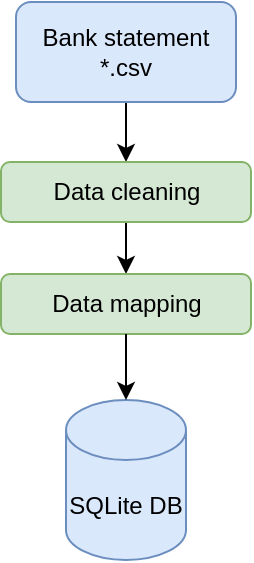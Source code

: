 <mxfile version="28.0.4">
  <diagram name="Page-1" id="BSw50wFvXUqgc6WfD_xZ">
    <mxGraphModel dx="1426" dy="969" grid="1" gridSize="10" guides="1" tooltips="1" connect="1" arrows="1" fold="1" page="1" pageScale="1" pageWidth="1169" pageHeight="827" math="0" shadow="0">
      <root>
        <mxCell id="0" />
        <mxCell id="1" parent="0" />
        <mxCell id="p-e7b0RVEyORJ4DRRR-j-5" style="edgeStyle=orthogonalEdgeStyle;rounded=0;orthogonalLoop=1;jettySize=auto;html=1;exitX=0.5;exitY=1;exitDx=0;exitDy=0;entryX=0.5;entryY=0;entryDx=0;entryDy=0;" edge="1" parent="1" source="p-e7b0RVEyORJ4DRRR-j-1" target="p-e7b0RVEyORJ4DRRR-j-3">
          <mxGeometry relative="1" as="geometry" />
        </mxCell>
        <mxCell id="p-e7b0RVEyORJ4DRRR-j-1" value="Bank statement&lt;div&gt;*.csv&lt;/div&gt;" style="rounded=1;whiteSpace=wrap;html=1;fillColor=#dae8fc;strokeColor=#6c8ebf;" vertex="1" parent="1">
          <mxGeometry x="490" y="90" width="110" height="50" as="geometry" />
        </mxCell>
        <mxCell id="p-e7b0RVEyORJ4DRRR-j-2" value="SQLite DB" style="shape=cylinder3;whiteSpace=wrap;html=1;boundedLbl=1;backgroundOutline=1;size=15;fillColor=#dae8fc;strokeColor=#6c8ebf;" vertex="1" parent="1">
          <mxGeometry x="515" y="289" width="60" height="80" as="geometry" />
        </mxCell>
        <mxCell id="p-e7b0RVEyORJ4DRRR-j-6" style="edgeStyle=orthogonalEdgeStyle;rounded=0;orthogonalLoop=1;jettySize=auto;html=1;exitX=0.5;exitY=1;exitDx=0;exitDy=0;entryX=0.5;entryY=0;entryDx=0;entryDy=0;" edge="1" parent="1" source="p-e7b0RVEyORJ4DRRR-j-3" target="p-e7b0RVEyORJ4DRRR-j-4">
          <mxGeometry relative="1" as="geometry" />
        </mxCell>
        <mxCell id="p-e7b0RVEyORJ4DRRR-j-3" value="Data cleaning" style="rounded=1;whiteSpace=wrap;html=1;fillColor=#d5e8d4;strokeColor=#82b366;" vertex="1" parent="1">
          <mxGeometry x="482.5" y="170" width="125" height="30" as="geometry" />
        </mxCell>
        <mxCell id="p-e7b0RVEyORJ4DRRR-j-4" value="Data mapping" style="rounded=1;whiteSpace=wrap;html=1;fillColor=#d5e8d4;strokeColor=#82b366;" vertex="1" parent="1">
          <mxGeometry x="482.5" y="226" width="125" height="30" as="geometry" />
        </mxCell>
        <mxCell id="p-e7b0RVEyORJ4DRRR-j-7" style="edgeStyle=orthogonalEdgeStyle;rounded=0;orthogonalLoop=1;jettySize=auto;html=1;exitX=0.5;exitY=1;exitDx=0;exitDy=0;entryX=0.5;entryY=0;entryDx=0;entryDy=0;entryPerimeter=0;" edge="1" parent="1" source="p-e7b0RVEyORJ4DRRR-j-4" target="p-e7b0RVEyORJ4DRRR-j-2">
          <mxGeometry relative="1" as="geometry" />
        </mxCell>
      </root>
    </mxGraphModel>
  </diagram>
</mxfile>
